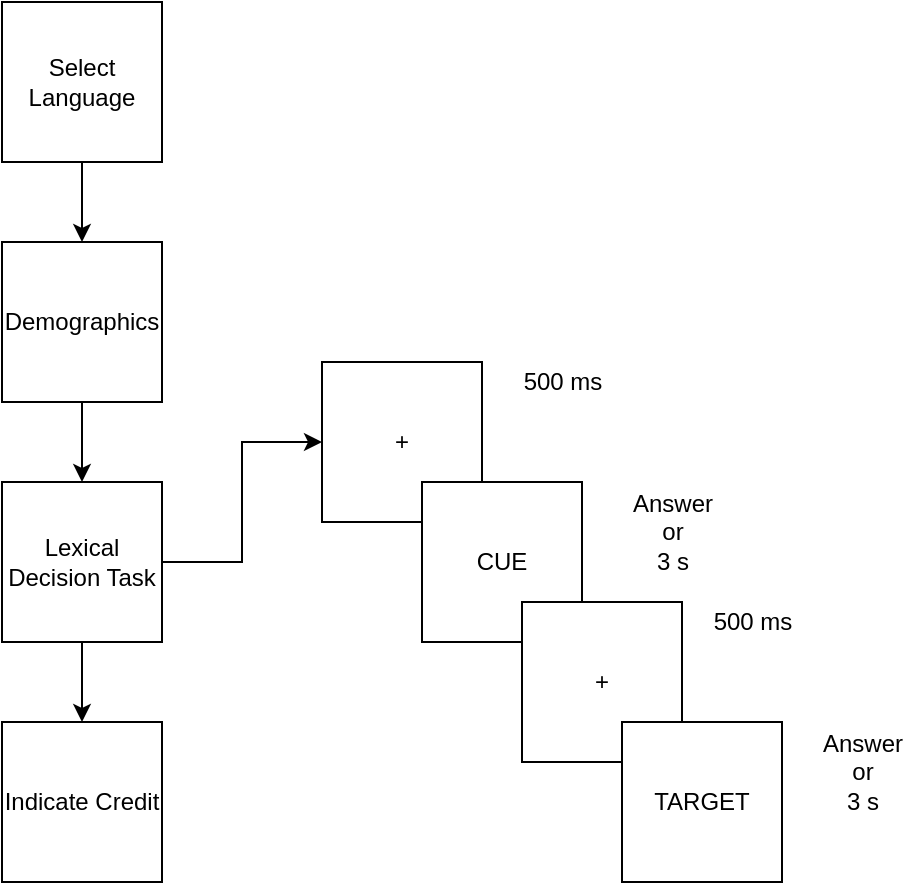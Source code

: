 <mxfile version="17.2.4" type="device"><diagram id="jmkwGoHo4G3NTS13DvnD" name="Page-1"><mxGraphModel dx="1018" dy="741" grid="1" gridSize="10" guides="1" tooltips="1" connect="1" arrows="1" fold="1" page="1" pageScale="1" pageWidth="850" pageHeight="1400" math="0" shadow="0"><root><mxCell id="0"/><mxCell id="1" parent="0"/><mxCell id="nWTW9T12z8cbuIy22z9z-3" value="" style="edgeStyle=orthogonalEdgeStyle;rounded=0;orthogonalLoop=1;jettySize=auto;html=1;" parent="1" source="nWTW9T12z8cbuIy22z9z-1" target="nWTW9T12z8cbuIy22z9z-2" edge="1"><mxGeometry relative="1" as="geometry"/></mxCell><mxCell id="nWTW9T12z8cbuIy22z9z-1" value="Select Language" style="whiteSpace=wrap;html=1;aspect=fixed;" parent="1" vertex="1"><mxGeometry x="200" y="40" width="80" height="80" as="geometry"/></mxCell><mxCell id="nWTW9T12z8cbuIy22z9z-5" value="" style="edgeStyle=orthogonalEdgeStyle;rounded=0;orthogonalLoop=1;jettySize=auto;html=1;" parent="1" source="nWTW9T12z8cbuIy22z9z-2" target="nWTW9T12z8cbuIy22z9z-4" edge="1"><mxGeometry relative="1" as="geometry"/></mxCell><mxCell id="nWTW9T12z8cbuIy22z9z-2" value="Demographics" style="whiteSpace=wrap;html=1;aspect=fixed;" parent="1" vertex="1"><mxGeometry x="200" y="160" width="80" height="80" as="geometry"/></mxCell><mxCell id="nWTW9T12z8cbuIy22z9z-7" value="" style="edgeStyle=orthogonalEdgeStyle;rounded=0;orthogonalLoop=1;jettySize=auto;html=1;" parent="1" source="nWTW9T12z8cbuIy22z9z-4" target="nWTW9T12z8cbuIy22z9z-6" edge="1"><mxGeometry relative="1" as="geometry"/></mxCell><mxCell id="nWTW9T12z8cbuIy22z9z-17" value="" style="edgeStyle=orthogonalEdgeStyle;rounded=0;orthogonalLoop=1;jettySize=auto;html=1;" parent="1" source="nWTW9T12z8cbuIy22z9z-4" target="nWTW9T12z8cbuIy22z9z-16" edge="1"><mxGeometry relative="1" as="geometry"/></mxCell><mxCell id="nWTW9T12z8cbuIy22z9z-4" value="Lexical Decision Task" style="whiteSpace=wrap;html=1;aspect=fixed;" parent="1" vertex="1"><mxGeometry x="200" y="280" width="80" height="80" as="geometry"/></mxCell><mxCell id="nWTW9T12z8cbuIy22z9z-6" value="+" style="whiteSpace=wrap;html=1;aspect=fixed;" parent="1" vertex="1"><mxGeometry x="360" y="220" width="80" height="80" as="geometry"/></mxCell><mxCell id="nWTW9T12z8cbuIy22z9z-8" value="CUE" style="whiteSpace=wrap;html=1;aspect=fixed;" parent="1" vertex="1"><mxGeometry x="410" y="280" width="80" height="80" as="geometry"/></mxCell><mxCell id="nWTW9T12z8cbuIy22z9z-9" value="500 ms" style="text;html=1;align=center;verticalAlign=middle;resizable=0;points=[];autosize=1;strokeColor=none;fillColor=none;" parent="1" vertex="1"><mxGeometry x="455" y="220" width="50" height="20" as="geometry"/></mxCell><mxCell id="nWTW9T12z8cbuIy22z9z-10" value="Answer&lt;br&gt;or&lt;br&gt;3 s" style="text;html=1;align=center;verticalAlign=middle;resizable=0;points=[];autosize=1;strokeColor=none;fillColor=none;" parent="1" vertex="1"><mxGeometry x="505" y="280" width="60" height="50" as="geometry"/></mxCell><mxCell id="nWTW9T12z8cbuIy22z9z-12" value="+" style="whiteSpace=wrap;html=1;aspect=fixed;" parent="1" vertex="1"><mxGeometry x="460" y="340" width="80" height="80" as="geometry"/></mxCell><mxCell id="nWTW9T12z8cbuIy22z9z-13" value="TARGET" style="whiteSpace=wrap;html=1;aspect=fixed;" parent="1" vertex="1"><mxGeometry x="510" y="400" width="80" height="80" as="geometry"/></mxCell><mxCell id="nWTW9T12z8cbuIy22z9z-14" value="500 ms" style="text;html=1;align=center;verticalAlign=middle;resizable=0;points=[];autosize=1;strokeColor=none;fillColor=none;" parent="1" vertex="1"><mxGeometry x="550" y="340" width="50" height="20" as="geometry"/></mxCell><mxCell id="nWTW9T12z8cbuIy22z9z-15" value="Answer&lt;br&gt;or&lt;br&gt;3 s" style="text;html=1;align=center;verticalAlign=middle;resizable=0;points=[];autosize=1;strokeColor=none;fillColor=none;" parent="1" vertex="1"><mxGeometry x="600" y="400" width="60" height="50" as="geometry"/></mxCell><mxCell id="nWTW9T12z8cbuIy22z9z-16" value="Indicate Credit" style="whiteSpace=wrap;html=1;aspect=fixed;" parent="1" vertex="1"><mxGeometry x="200" y="400" width="80" height="80" as="geometry"/></mxCell></root></mxGraphModel></diagram></mxfile>